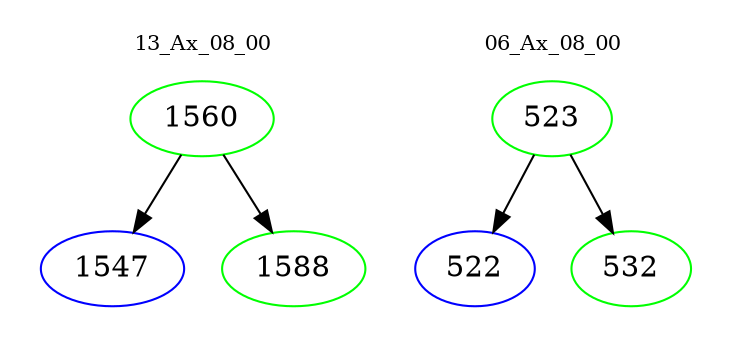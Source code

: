 digraph{
subgraph cluster_0 {
color = white
label = "13_Ax_08_00";
fontsize=10;
T0_1560 [label="1560", color="green"]
T0_1560 -> T0_1547 [color="black"]
T0_1547 [label="1547", color="blue"]
T0_1560 -> T0_1588 [color="black"]
T0_1588 [label="1588", color="green"]
}
subgraph cluster_1 {
color = white
label = "06_Ax_08_00";
fontsize=10;
T1_523 [label="523", color="green"]
T1_523 -> T1_522 [color="black"]
T1_522 [label="522", color="blue"]
T1_523 -> T1_532 [color="black"]
T1_532 [label="532", color="green"]
}
}
